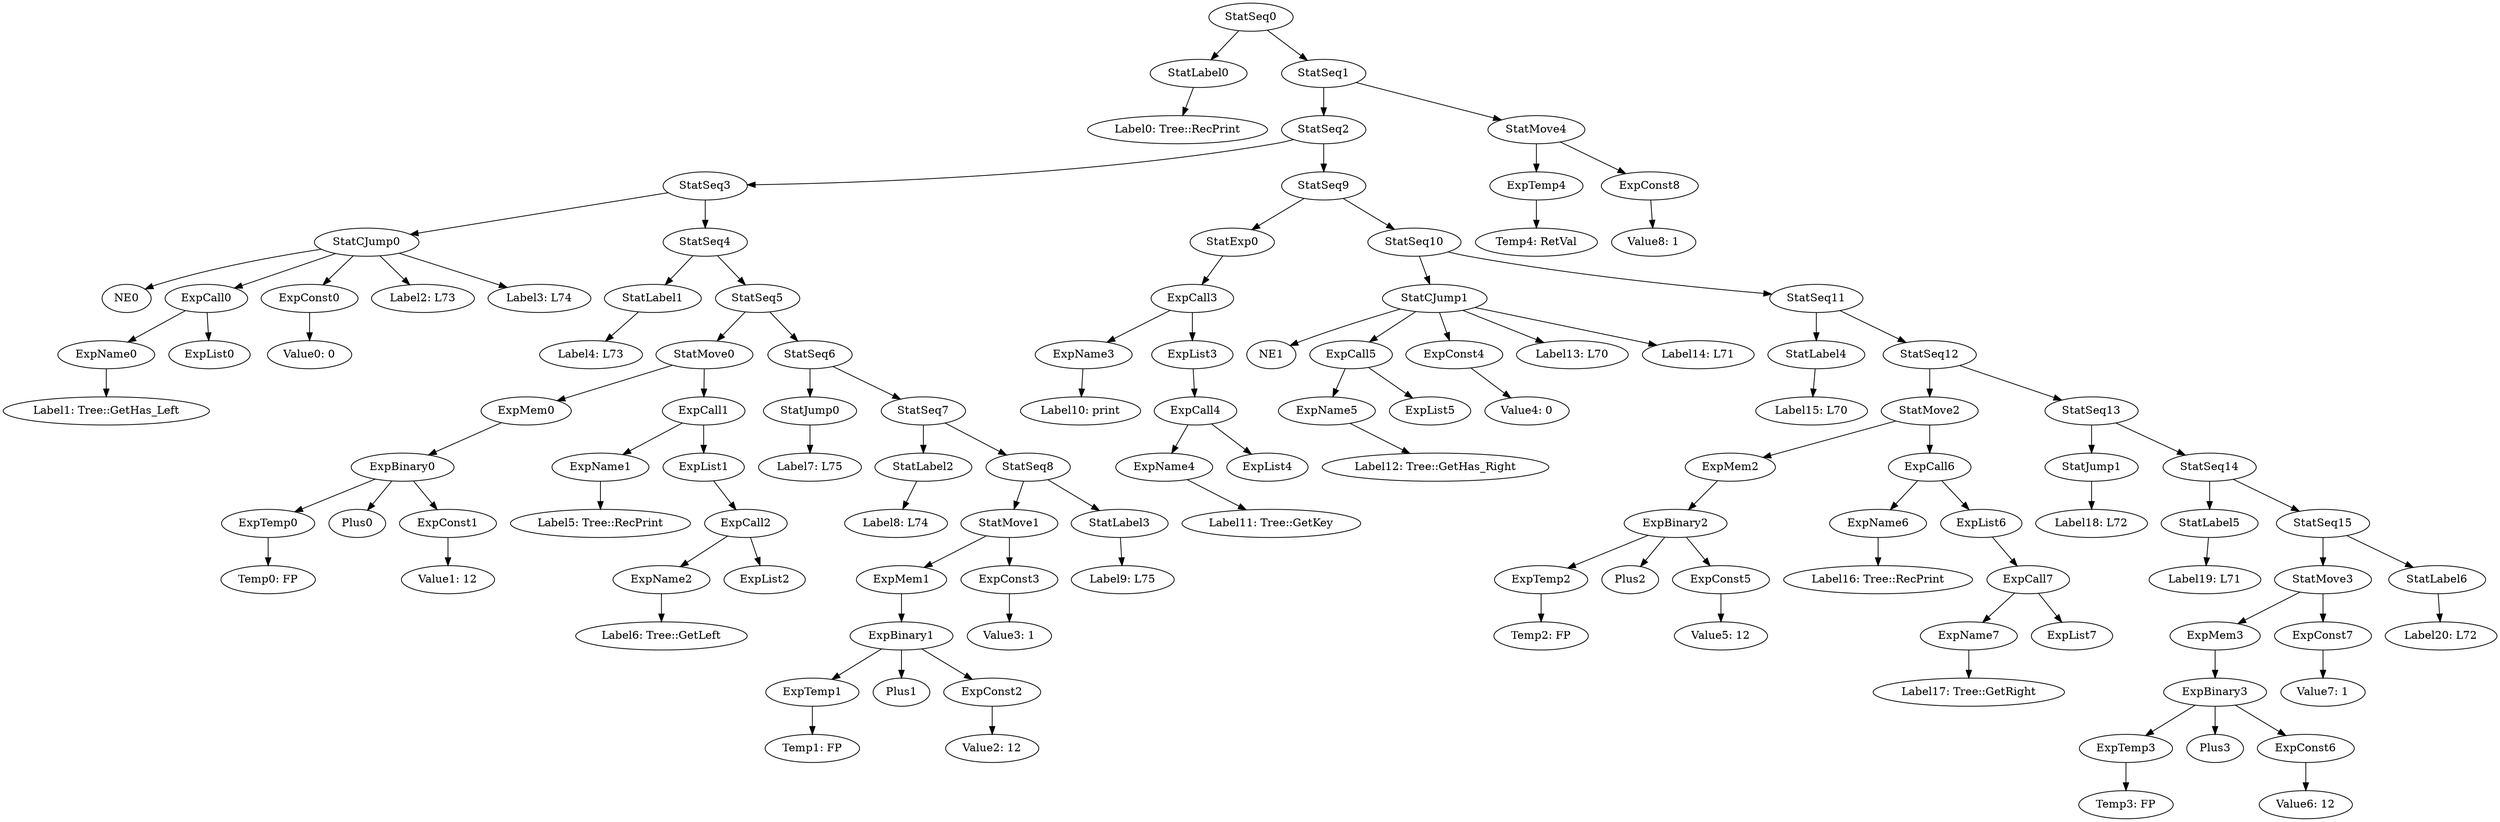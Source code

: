 digraph {
	ordering = out;
	StatMove4 -> ExpTemp4;
	StatMove4 -> ExpConst8;
	ExpTemp4 -> "Temp4: RetVal";
	StatSeq1 -> StatSeq2;
	StatSeq1 -> StatMove4;
	ExpConst7 -> "Value7: 1";
	StatMove3 -> ExpMem3;
	StatMove3 -> ExpConst7;
	ExpMem3 -> ExpBinary3;
	StatLabel5 -> "Label19: L71";
	StatJump1 -> "Label18: L72";
	StatSeq12 -> StatMove2;
	StatSeq12 -> StatSeq13;
	ExpCall7 -> ExpName7;
	ExpCall7 -> ExpList7;
	ExpCall6 -> ExpName6;
	ExpCall6 -> ExpList6;
	ExpName6 -> "Label16: Tree::RecPrint";
	StatMove2 -> ExpMem2;
	StatMove2 -> ExpCall6;
	ExpMem2 -> ExpBinary2;
	ExpList6 -> ExpCall7;
	ExpConst5 -> "Value5: 12";
	ExpTemp2 -> "Temp2: FP";
	StatSeq11 -> StatLabel4;
	StatSeq11 -> StatSeq12;
	StatSeq4 -> StatLabel1;
	StatSeq4 -> StatSeq5;
	StatLabel1 -> "Label4: L73";
	ExpCall0 -> ExpName0;
	ExpCall0 -> ExpList0;
	StatSeq9 -> StatExp0;
	StatSeq9 -> StatSeq10;
	StatCJump0 -> NE0;
	StatCJump0 -> ExpCall0;
	StatCJump0 -> ExpConst0;
	StatCJump0 -> "Label2: L73";
	StatCJump0 -> "Label3: L74";
	StatSeq13 -> StatJump1;
	StatSeq13 -> StatSeq14;
	StatMove1 -> ExpMem1;
	StatMove1 -> ExpConst3;
	ExpTemp1 -> "Temp1: FP";
	StatJump0 -> "Label7: L75";
	ExpCall1 -> ExpName1;
	ExpCall1 -> ExpList1;
	ExpMem0 -> ExpBinary0;
	ExpBinary0 -> ExpTemp0;
	ExpBinary0 -> Plus0;
	ExpBinary0 -> ExpConst1;
	ExpName5 -> "Label12: Tree::GetHas_Right";
	ExpName0 -> "Label1: Tree::GetHas_Left";
	ExpBinary2 -> ExpTemp2;
	ExpBinary2 -> Plus2;
	ExpBinary2 -> ExpConst5;
	StatLabel0 -> "Label0: Tree::RecPrint";
	ExpName2 -> "Label6: Tree::GetLeft";
	StatSeq7 -> StatLabel2;
	StatSeq7 -> StatSeq8;
	ExpConst0 -> "Value0: 0";
	StatSeq6 -> StatJump0;
	StatSeq6 -> StatSeq7;
	ExpTemp3 -> "Temp3: FP";
	StatSeq8 -> StatMove1;
	StatSeq8 -> StatLabel3;
	ExpCall2 -> ExpName2;
	ExpCall2 -> ExpList2;
	ExpBinary3 -> ExpTemp3;
	ExpBinary3 -> Plus3;
	ExpBinary3 -> ExpConst6;
	ExpConst2 -> "Value2: 12";
	ExpName4 -> "Label11: Tree::GetKey";
	StatMove0 -> ExpMem0;
	StatMove0 -> ExpCall1;
	StatSeq15 -> StatMove3;
	StatSeq15 -> StatLabel6;
	StatSeq3 -> StatCJump0;
	StatSeq3 -> StatSeq4;
	ExpConst1 -> "Value1: 12";
	ExpTemp0 -> "Temp0: FP";
	StatSeq5 -> StatMove0;
	StatSeq5 -> StatSeq6;
	StatLabel4 -> "Label15: L70";
	ExpCall3 -> ExpName3;
	ExpCall3 -> ExpList3;
	ExpList1 -> ExpCall2;
	ExpBinary1 -> ExpTemp1;
	ExpBinary1 -> Plus1;
	ExpBinary1 -> ExpConst2;
	ExpConst6 -> "Value6: 12";
	ExpMem1 -> ExpBinary1;
	StatLabel6 -> "Label20: L72";
	ExpConst3 -> "Value3: 1";
	ExpList3 -> ExpCall4;
	StatSeq2 -> StatSeq3;
	StatSeq2 -> StatSeq9;
	ExpName3 -> "Label10: print";
	ExpName7 -> "Label17: Tree::GetRight";
	StatLabel2 -> "Label8: L74";
	ExpCall4 -> ExpName4;
	ExpCall4 -> ExpList4;
	StatSeq0 -> StatLabel0;
	StatSeq0 -> StatSeq1;
	StatExp0 -> ExpCall3;
	ExpCall5 -> ExpName5;
	ExpCall5 -> ExpList5;
	ExpConst8 -> "Value8: 1";
	StatLabel3 -> "Label9: L75";
	ExpConst4 -> "Value4: 0";
	StatCJump1 -> NE1;
	StatCJump1 -> ExpCall5;
	StatCJump1 -> ExpConst4;
	StatCJump1 -> "Label13: L70";
	StatCJump1 -> "Label14: L71";
	StatSeq14 -> StatLabel5;
	StatSeq14 -> StatSeq15;
	ExpName1 -> "Label5: Tree::RecPrint";
	StatSeq10 -> StatCJump1;
	StatSeq10 -> StatSeq11;
}


